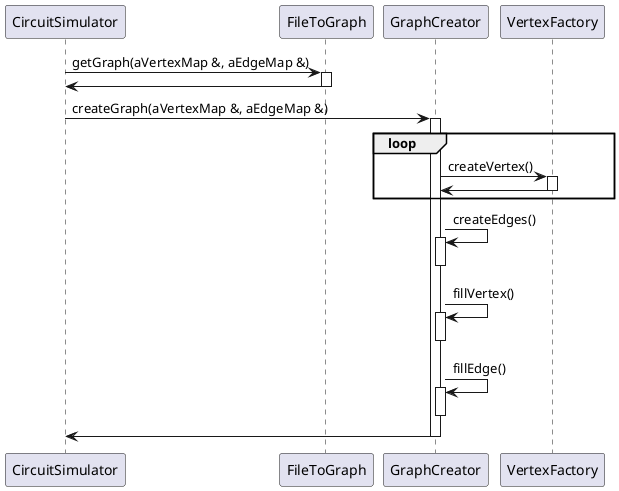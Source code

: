 @startuml

CircuitSimulator -> FileToGraph: getGraph(aVertexMap &, aEdgeMap &)
activate FileToGraph
CircuitSimulator <- FileToGraph
deactivate FileToGraph

CircuitSimulator -> GraphCreator: createGraph(aVertexMap &, aEdgeMap &)
activate GraphCreator
loop
GraphCreator -> VertexFactory: createVertex()
activate VertexFactory
GraphCreator <- VertexFactory
deactivate VertexFactory
end

GraphCreator -> GraphCreator: createEdges()
activate GraphCreator
deactivate GraphCreator

GraphCreator -> GraphCreator: fillVertex()
activate GraphCreator
deactivate GraphCreator
GraphCreator -> GraphCreator: fillEdge()
activate GraphCreator
deactivate GraphCreator
CircuitSimulator <- GraphCreator
deactivate GraphCreator



@enduml
